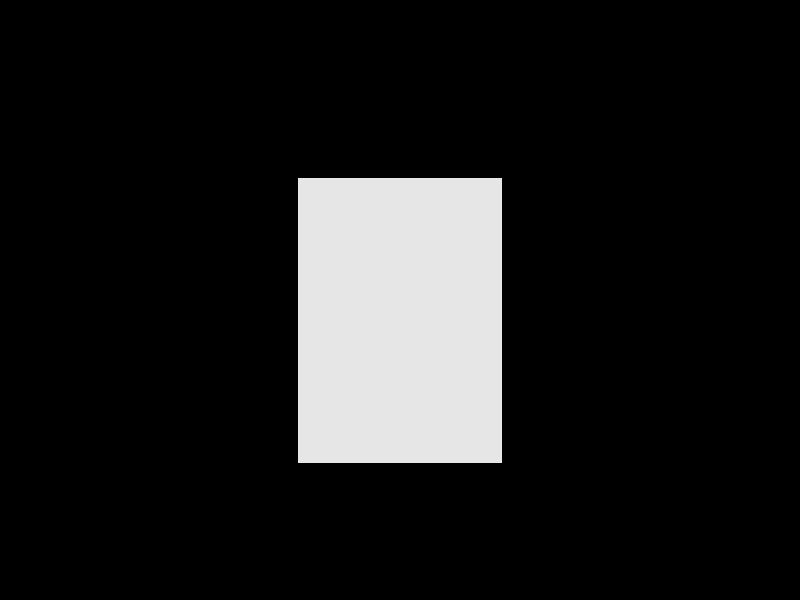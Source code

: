 //Door
//November 19, 2015

#declare feet = 12;
camera {
	location <0,4*12,-15*12>
	look_at <0,4*12,0>
}

light_source {
	<0,10,-10>
	rgb <1,1,1>
}

#declare OneDoorWidth = 2.5*feet;
#declare DoorHeight = 7*feet;
#declare WallDepth = 6;

#declare DoorCutout = box {
	<-OneDoorWidth,0,-WallDepth>
	<OneDoorWidth,DoorHeight,WallDepth>
	texture { pigment { rgb <.9,.9,.9>}}
};

#declare OneDoor = box {
	<-OneDoorWidth/2,0,-WallDepth/2>
	<OneDoorWidth/2,DoorHeight,WallDepth/2>
};

#declare Doors = union {
	object {
		OneDoor
		translate <-OneDoorWidth/2,0,0>
	}
	object {
		OneDoor 
		translate <OneDoorWidth/2,0,0>
	}
	texture { pigment { rgb <.9,.9,.9>}}
};

object {
	Doors
}
